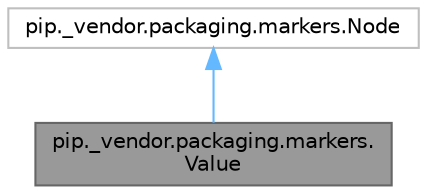 digraph "pip._vendor.packaging.markers.Value"
{
 // LATEX_PDF_SIZE
  bgcolor="transparent";
  edge [fontname=Helvetica,fontsize=10,labelfontname=Helvetica,labelfontsize=10];
  node [fontname=Helvetica,fontsize=10,shape=box,height=0.2,width=0.4];
  Node1 [id="Node000001",label="pip._vendor.packaging.markers.\lValue",height=0.2,width=0.4,color="gray40", fillcolor="grey60", style="filled", fontcolor="black",tooltip=" "];
  Node2 -> Node1 [id="edge2_Node000001_Node000002",dir="back",color="steelblue1",style="solid",tooltip=" "];
  Node2 [id="Node000002",label="pip._vendor.packaging.markers.Node",height=0.2,width=0.4,color="grey75", fillcolor="white", style="filled",URL="$d4/dd8/classpip_1_1__vendor_1_1packaging_1_1markers_1_1Node.html",tooltip=" "];
}
